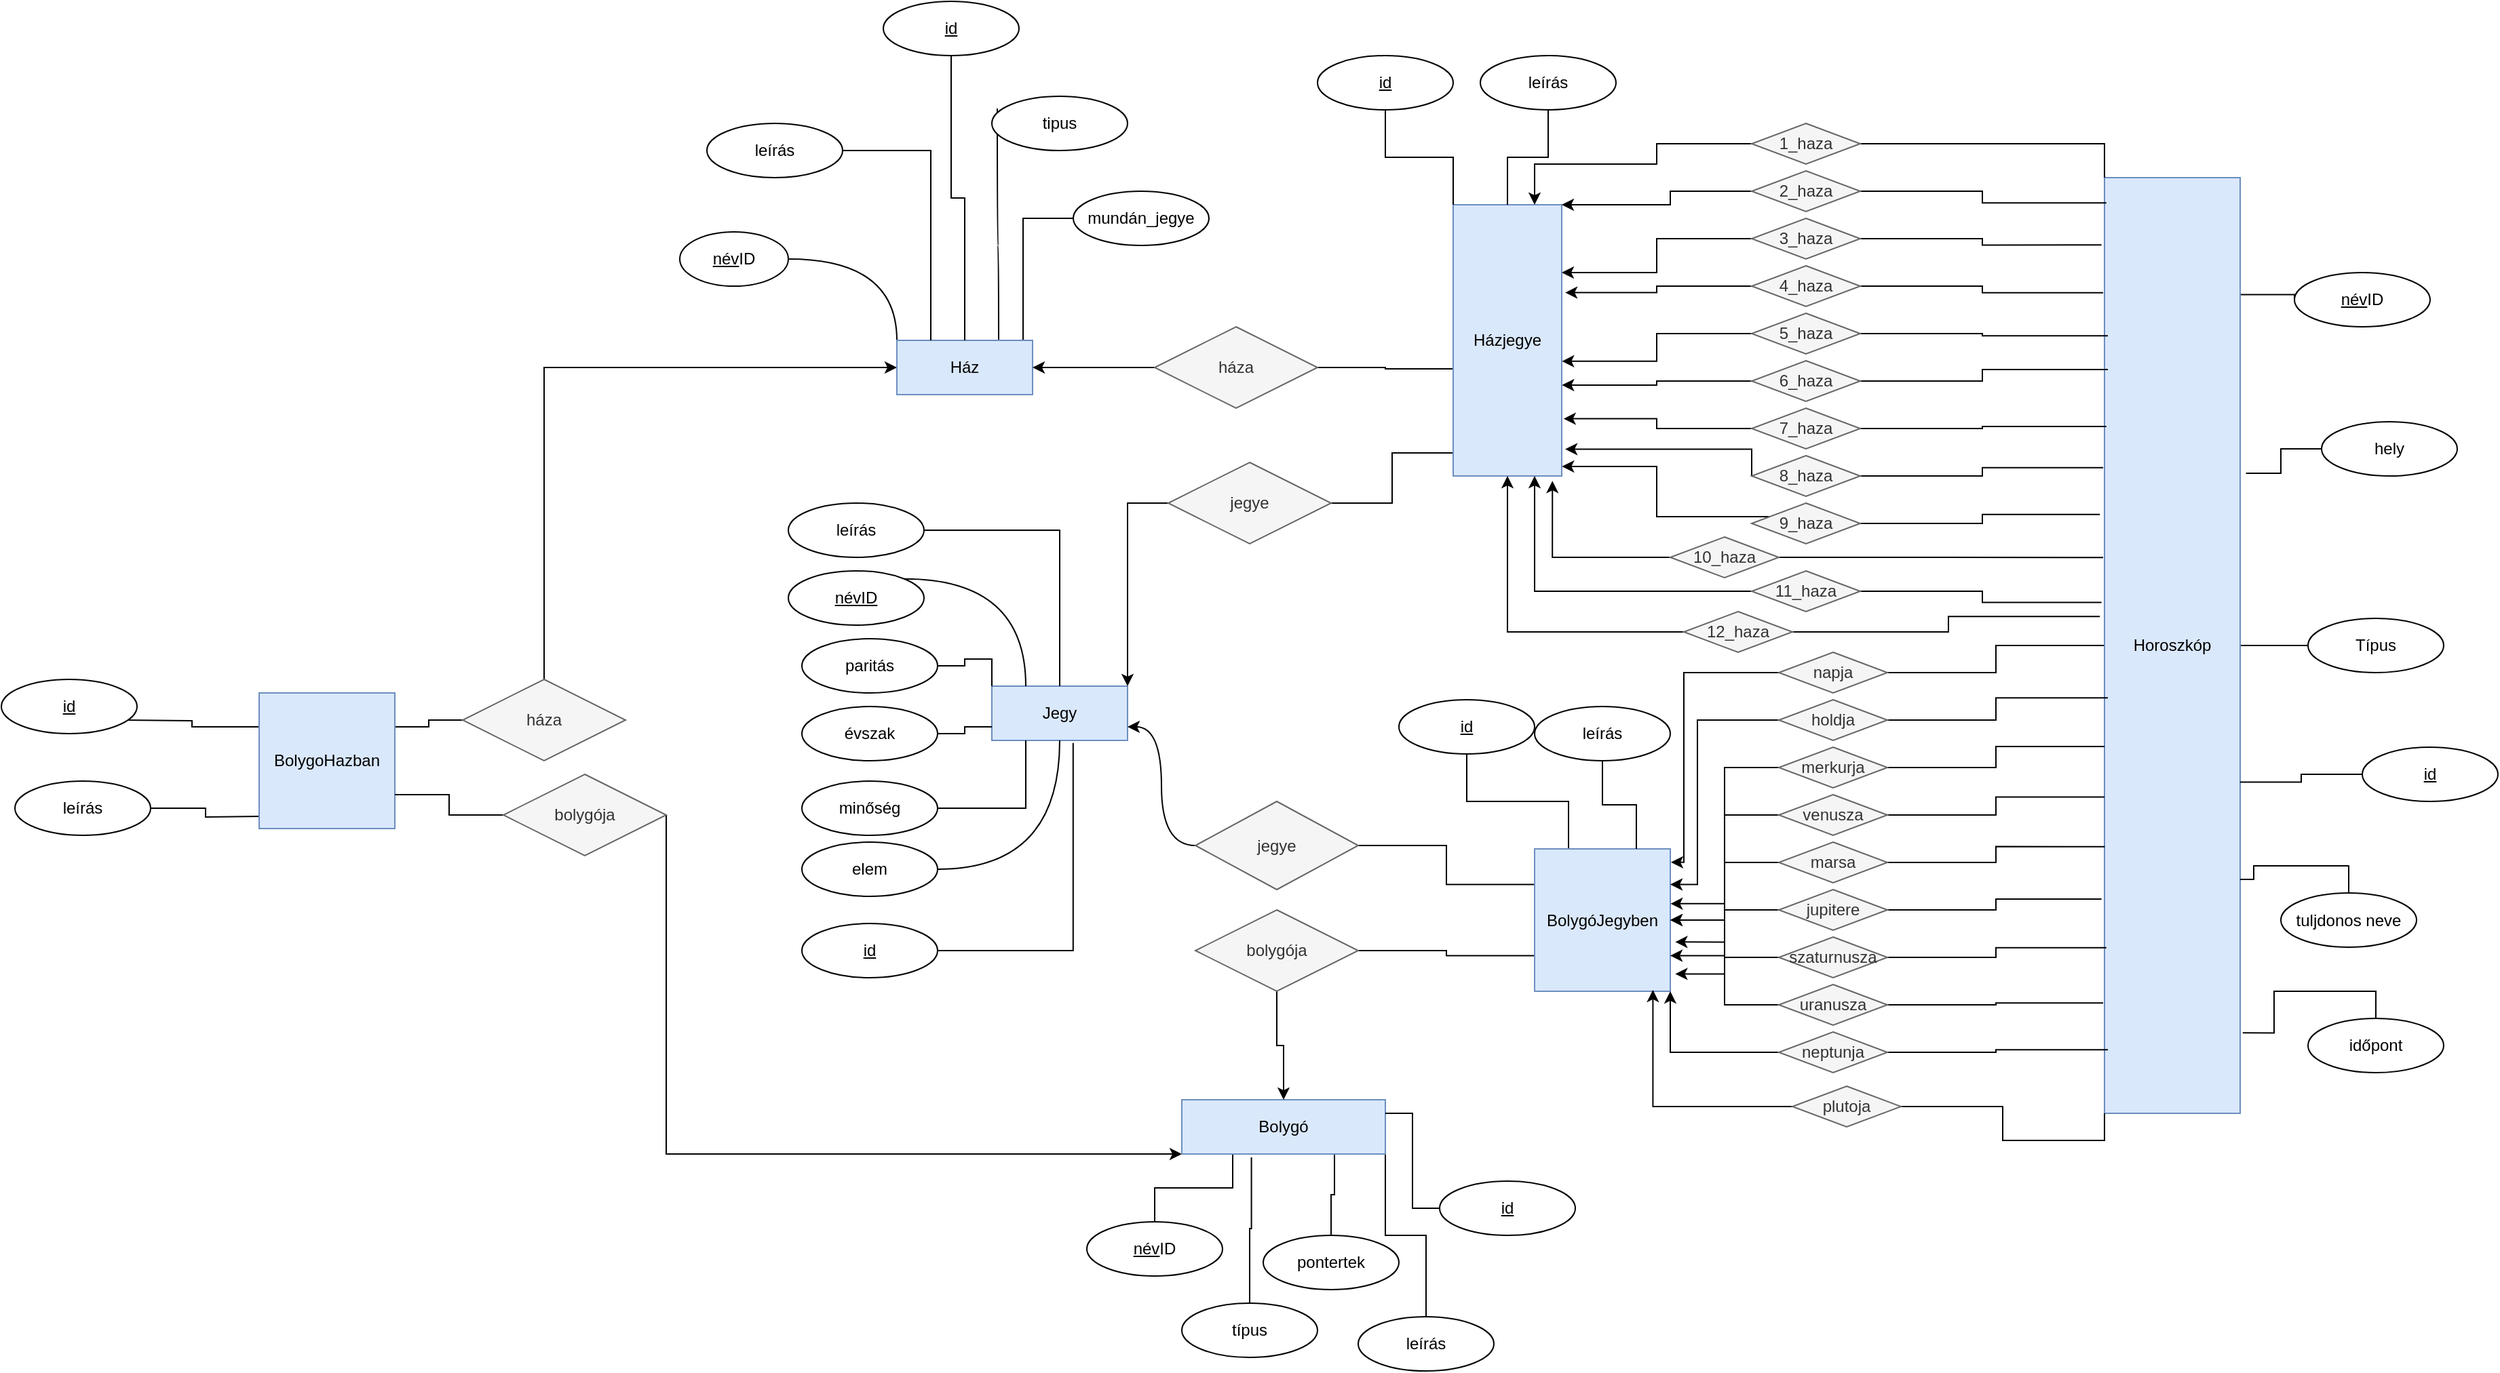 <mxfile version="15.7.2" type="github">
  <diagram id="ofnZez56lbDa34U45kGn" name="Page-1">
    <mxGraphModel dx="3944" dy="2410" grid="1" gridSize="10" guides="1" tooltips="1" connect="1" arrows="1" fold="1" page="1" pageScale="1" pageWidth="1100" pageHeight="850" math="0" shadow="0">
      <root>
        <mxCell id="0" />
        <mxCell id="1" parent="0" />
        <mxCell id="nYawdjKlcWyGIA6XaXQv-3" value="Jegy" style="whiteSpace=wrap;html=1;align=center;fillColor=#dae8fc;strokeColor=#6c8ebf;" parent="1" vertex="1">
          <mxGeometry x="480" y="315" width="100" height="40" as="geometry" />
        </mxCell>
        <mxCell id="nYawdjKlcWyGIA6XaXQv-19" style="edgeStyle=orthogonalEdgeStyle;curved=1;rounded=0;orthogonalLoop=1;jettySize=auto;html=1;exitX=1;exitY=0.5;exitDx=0;exitDy=0;entryX=0.5;entryY=1;entryDx=0;entryDy=0;endArrow=none;endFill=0;" parent="1" source="nYawdjKlcWyGIA6XaXQv-4" target="nYawdjKlcWyGIA6XaXQv-3" edge="1">
          <mxGeometry relative="1" as="geometry" />
        </mxCell>
        <mxCell id="nYawdjKlcWyGIA6XaXQv-4" value="elem" style="ellipse;whiteSpace=wrap;html=1;align=center;" parent="1" vertex="1">
          <mxGeometry x="340" y="430" width="100" height="40" as="geometry" />
        </mxCell>
        <mxCell id="dPoO-626CDK9tn8bXPcm-125" style="edgeStyle=orthogonalEdgeStyle;rounded=0;orthogonalLoop=1;jettySize=auto;html=1;entryX=0.25;entryY=1;entryDx=0;entryDy=0;startArrow=none;startFill=0;endArrow=none;endFill=0;" edge="1" parent="1" source="nYawdjKlcWyGIA6XaXQv-5" target="nYawdjKlcWyGIA6XaXQv-3">
          <mxGeometry relative="1" as="geometry" />
        </mxCell>
        <mxCell id="nYawdjKlcWyGIA6XaXQv-5" value="minőség" style="ellipse;whiteSpace=wrap;html=1;align=center;" parent="1" vertex="1">
          <mxGeometry x="340" y="385" width="100" height="40" as="geometry" />
        </mxCell>
        <mxCell id="nYawdjKlcWyGIA6XaXQv-23" style="edgeStyle=orthogonalEdgeStyle;curved=1;rounded=0;orthogonalLoop=1;jettySize=auto;html=1;exitX=1;exitY=0;exitDx=0;exitDy=0;endArrow=none;endFill=0;entryX=0.25;entryY=0;entryDx=0;entryDy=0;" parent="1" source="nYawdjKlcWyGIA6XaXQv-6" target="nYawdjKlcWyGIA6XaXQv-3" edge="1">
          <mxGeometry relative="1" as="geometry">
            <mxPoint x="215" y="180" as="targetPoint" />
          </mxGeometry>
        </mxCell>
        <mxCell id="nYawdjKlcWyGIA6XaXQv-6" value="&lt;div&gt;&lt;u&gt;névID&lt;/u&gt;&lt;/div&gt;" style="ellipse;whiteSpace=wrap;html=1;align=center;" parent="1" vertex="1">
          <mxGeometry x="330" y="230" width="100" height="40" as="geometry" />
        </mxCell>
        <mxCell id="dPoO-626CDK9tn8bXPcm-127" style="edgeStyle=orthogonalEdgeStyle;rounded=0;orthogonalLoop=1;jettySize=auto;html=1;entryX=0;entryY=0.75;entryDx=0;entryDy=0;startArrow=none;startFill=0;endArrow=none;endFill=0;" edge="1" parent="1" source="nYawdjKlcWyGIA6XaXQv-8" target="nYawdjKlcWyGIA6XaXQv-3">
          <mxGeometry relative="1" as="geometry" />
        </mxCell>
        <mxCell id="nYawdjKlcWyGIA6XaXQv-8" value="évszak" style="ellipse;whiteSpace=wrap;html=1;align=center;" parent="1" vertex="1">
          <mxGeometry x="340" y="330" width="100" height="40" as="geometry" />
        </mxCell>
        <mxCell id="nYawdjKlcWyGIA6XaXQv-27" style="edgeStyle=orthogonalEdgeStyle;curved=1;rounded=0;orthogonalLoop=1;jettySize=auto;html=1;exitX=0;exitY=0;exitDx=0;exitDy=0;entryX=1;entryY=0.5;entryDx=0;entryDy=0;endArrow=none;endFill=0;" parent="1" source="nYawdjKlcWyGIA6XaXQv-13" target="55hH08CnLj9LCGi79SGR-38" edge="1">
          <mxGeometry relative="1" as="geometry" />
        </mxCell>
        <mxCell id="nYawdjKlcWyGIA6XaXQv-29" style="edgeStyle=orthogonalEdgeStyle;curved=1;rounded=0;orthogonalLoop=1;jettySize=auto;html=1;exitX=0.75;exitY=0;exitDx=0;exitDy=0;entryX=0.04;entryY=0.225;entryDx=0;entryDy=0;entryPerimeter=0;endArrow=none;endFill=0;" parent="1" source="nYawdjKlcWyGIA6XaXQv-13" target="nYawdjKlcWyGIA6XaXQv-28" edge="1">
          <mxGeometry relative="1" as="geometry" />
        </mxCell>
        <mxCell id="55hH08CnLj9LCGi79SGR-17" style="edgeStyle=orthogonalEdgeStyle;rounded=0;orthogonalLoop=1;jettySize=auto;html=1;exitX=0.93;exitY=0;exitDx=0;exitDy=0;entryX=0;entryY=0.5;entryDx=0;entryDy=0;endArrow=none;endFill=0;exitPerimeter=0;" parent="1" source="nYawdjKlcWyGIA6XaXQv-13" target="55hH08CnLj9LCGi79SGR-16" edge="1">
          <mxGeometry relative="1" as="geometry" />
        </mxCell>
        <mxCell id="55hH08CnLj9LCGi79SGR-21" style="edgeStyle=orthogonalEdgeStyle;rounded=0;orthogonalLoop=1;jettySize=auto;html=1;exitX=0;exitY=0.5;exitDx=0;exitDy=0;endArrow=none;endFill=0;entryX=0.5;entryY=0;entryDx=0;entryDy=0;startArrow=classic;startFill=1;" parent="1" source="nYawdjKlcWyGIA6XaXQv-13" edge="1" target="55hH08CnLj9LCGi79SGR-23">
          <mxGeometry relative="1" as="geometry">
            <mxPoint x="270" y="740" as="targetPoint" />
          </mxGeometry>
        </mxCell>
        <mxCell id="nYawdjKlcWyGIA6XaXQv-13" value="Ház" style="whiteSpace=wrap;html=1;align=center;fillColor=#dae8fc;strokeColor=#6c8ebf;" parent="1" vertex="1">
          <mxGeometry x="410" y="60" width="100" height="40" as="geometry" />
        </mxCell>
        <mxCell id="nYawdjKlcWyGIA6XaXQv-28" value="tipus" style="ellipse;whiteSpace=wrap;html=1;align=center;" parent="1" vertex="1">
          <mxGeometry x="480" y="-120" width="100" height="40" as="geometry" />
        </mxCell>
        <mxCell id="MYHSeyaezN2UzqwJTT1M-47" style="edgeStyle=orthogonalEdgeStyle;rounded=0;orthogonalLoop=1;jettySize=auto;html=1;exitX=0.25;exitY=1;exitDx=0;exitDy=0;endArrow=none;endFill=0;entryX=0.5;entryY=0;entryDx=0;entryDy=0;" parent="1" source="nYawdjKlcWyGIA6XaXQv-46" target="55hH08CnLj9LCGi79SGR-39" edge="1">
          <mxGeometry relative="1" as="geometry">
            <mxPoint x="520" y="580" as="targetPoint" />
          </mxGeometry>
        </mxCell>
        <mxCell id="MYHSeyaezN2UzqwJTT1M-50" style="edgeStyle=orthogonalEdgeStyle;rounded=0;orthogonalLoop=1;jettySize=auto;html=1;exitX=0.342;exitY=1.064;exitDx=0;exitDy=0;endArrow=none;endFill=0;exitPerimeter=0;" parent="1" source="nYawdjKlcWyGIA6XaXQv-46" target="MYHSeyaezN2UzqwJTT1M-49" edge="1">
          <mxGeometry relative="1" as="geometry" />
        </mxCell>
        <mxCell id="55hH08CnLj9LCGi79SGR-18" style="edgeStyle=orthogonalEdgeStyle;rounded=0;orthogonalLoop=1;jettySize=auto;html=1;exitX=0.75;exitY=1;exitDx=0;exitDy=0;endArrow=none;endFill=0;entryX=0.5;entryY=0;entryDx=0;entryDy=0;" parent="1" source="nYawdjKlcWyGIA6XaXQv-46" target="55hH08CnLj9LCGi79SGR-19" edge="1">
          <mxGeometry relative="1" as="geometry">
            <mxPoint x="720" y="560" as="targetPoint" />
          </mxGeometry>
        </mxCell>
        <mxCell id="55hH08CnLj9LCGi79SGR-42" style="edgeStyle=orthogonalEdgeStyle;rounded=0;orthogonalLoop=1;jettySize=auto;html=1;exitX=1;exitY=1;exitDx=0;exitDy=0;startArrow=none;startFill=0;endArrow=none;endFill=0;entryX=0.5;entryY=0;entryDx=0;entryDy=0;" parent="1" source="nYawdjKlcWyGIA6XaXQv-46" edge="1" target="55hH08CnLj9LCGi79SGR-43">
          <mxGeometry relative="1" as="geometry">
            <mxPoint x="840" y="570" as="targetPoint" />
          </mxGeometry>
        </mxCell>
        <mxCell id="dPoO-626CDK9tn8bXPcm-13" style="edgeStyle=orthogonalEdgeStyle;rounded=0;orthogonalLoop=1;jettySize=auto;html=1;exitX=0;exitY=1;exitDx=0;exitDy=0;entryX=1;entryY=0.5;entryDx=0;entryDy=0;startArrow=classic;startFill=1;endArrow=none;endFill=0;" edge="1" parent="1" source="nYawdjKlcWyGIA6XaXQv-46" target="dPoO-626CDK9tn8bXPcm-12">
          <mxGeometry relative="1" as="geometry">
            <Array as="points">
              <mxPoint x="590" y="660" />
              <mxPoint x="590" y="660" />
            </Array>
          </mxGeometry>
        </mxCell>
        <mxCell id="nYawdjKlcWyGIA6XaXQv-46" value="Bolygó" style="whiteSpace=wrap;html=1;align=center;fillColor=#dae8fc;strokeColor=#6c8ebf;" parent="1" vertex="1">
          <mxGeometry x="620" y="620" width="150" height="40" as="geometry" />
        </mxCell>
        <mxCell id="nYawdjKlcWyGIA6XaXQv-53" style="edgeStyle=orthogonalEdgeStyle;curved=1;rounded=0;orthogonalLoop=1;jettySize=auto;html=1;exitX=0;exitY=0.5;exitDx=0;exitDy=0;entryX=1;entryY=0.75;entryDx=0;entryDy=0;startArrow=none;startFill=0;endArrow=classic;endFill=1;" parent="1" source="nYawdjKlcWyGIA6XaXQv-52" target="nYawdjKlcWyGIA6XaXQv-3" edge="1">
          <mxGeometry relative="1" as="geometry" />
        </mxCell>
        <mxCell id="dPoO-626CDK9tn8bXPcm-120" style="edgeStyle=orthogonalEdgeStyle;rounded=0;orthogonalLoop=1;jettySize=auto;html=1;entryX=0;entryY=0.25;entryDx=0;entryDy=0;startArrow=none;startFill=0;endArrow=none;endFill=0;" edge="1" parent="1" source="nYawdjKlcWyGIA6XaXQv-52" target="o1jBdPWsk8PGLcqqdnNQ-7">
          <mxGeometry relative="1" as="geometry" />
        </mxCell>
        <mxCell id="nYawdjKlcWyGIA6XaXQv-52" value="jegye" style="shape=rhombus;perimeter=rhombusPerimeter;whiteSpace=wrap;html=1;align=center;fillColor=#f5f5f5;fontColor=#333333;strokeColor=#666666;" parent="1" vertex="1">
          <mxGeometry x="630" y="400" width="120" height="65" as="geometry" />
        </mxCell>
        <mxCell id="MYHSeyaezN2UzqwJTT1M-54" style="edgeStyle=orthogonalEdgeStyle;rounded=0;orthogonalLoop=1;jettySize=auto;html=1;exitX=1;exitY=0.5;exitDx=0;exitDy=0;endArrow=none;endFill=0;" parent="1" source="nYawdjKlcWyGIA6XaXQv-54" target="MYHSeyaezN2UzqwJTT1M-33" edge="1">
          <mxGeometry relative="1" as="geometry" />
        </mxCell>
        <mxCell id="o1jBdPWsk8PGLcqqdnNQ-20" value="" style="edgeStyle=orthogonalEdgeStyle;rounded=0;orthogonalLoop=1;jettySize=auto;html=1;fontSize=12;startArrow=none;startFill=0;endArrow=none;endFill=0;" parent="1" source="nYawdjKlcWyGIA6XaXQv-54" target="MYHSeyaezN2UzqwJTT1M-33" edge="1">
          <mxGeometry relative="1" as="geometry" />
        </mxCell>
        <mxCell id="55hH08CnLj9LCGi79SGR-41" style="edgeStyle=orthogonalEdgeStyle;rounded=0;orthogonalLoop=1;jettySize=auto;html=1;exitX=1.002;exitY=0.125;exitDx=0;exitDy=0;entryX=0;entryY=0.5;entryDx=0;entryDy=0;endArrow=none;endFill=0;exitPerimeter=0;" parent="1" source="nYawdjKlcWyGIA6XaXQv-54" target="55hH08CnLj9LCGi79SGR-40" edge="1">
          <mxGeometry relative="1" as="geometry" />
        </mxCell>
        <mxCell id="dPoO-626CDK9tn8bXPcm-18" style="edgeStyle=orthogonalEdgeStyle;rounded=0;orthogonalLoop=1;jettySize=auto;html=1;entryX=1;entryY=0.5;entryDx=0;entryDy=0;startArrow=none;startFill=0;endArrow=none;endFill=0;exitX=0;exitY=0.5;exitDx=0;exitDy=0;" edge="1" parent="1" source="nYawdjKlcWyGIA6XaXQv-54" target="dPoO-626CDK9tn8bXPcm-17">
          <mxGeometry relative="1" as="geometry">
            <mxPoint x="1290" y="380" as="sourcePoint" />
          </mxGeometry>
        </mxCell>
        <mxCell id="dPoO-626CDK9tn8bXPcm-106" style="edgeStyle=orthogonalEdgeStyle;rounded=0;orthogonalLoop=1;jettySize=auto;html=1;exitX=0.5;exitY=1;exitDx=0;exitDy=0;startArrow=none;startFill=0;endArrow=none;endFill=0;" edge="1" parent="1" source="nYawdjKlcWyGIA6XaXQv-54">
          <mxGeometry relative="1" as="geometry">
            <mxPoint x="1349.588" y="620" as="targetPoint" />
          </mxGeometry>
        </mxCell>
        <mxCell id="nYawdjKlcWyGIA6XaXQv-54" value="Horoszkóp" style="whiteSpace=wrap;html=1;align=center;fillColor=#dae8fc;strokeColor=#6c8ebf;" parent="1" vertex="1">
          <mxGeometry x="1300" y="-60" width="100" height="690" as="geometry" />
        </mxCell>
        <mxCell id="55hH08CnLj9LCGi79SGR-10" style="edgeStyle=orthogonalEdgeStyle;rounded=0;orthogonalLoop=1;jettySize=auto;html=1;exitX=0.605;exitY=1;exitDx=0;exitDy=0;entryX=1;entryY=0.5;entryDx=0;entryDy=0;endArrow=none;endFill=0;startArrow=none;startFill=0;exitPerimeter=0;" parent="1" source="MYHSeyaezN2UzqwJTT1M-20" target="MYHSeyaezN2UzqwJTT1M-34" edge="1">
          <mxGeometry relative="1" as="geometry" />
        </mxCell>
        <mxCell id="dPoO-626CDK9tn8bXPcm-10" style="edgeStyle=orthogonalEdgeStyle;rounded=0;orthogonalLoop=1;jettySize=auto;html=1;exitX=0.915;exitY=1;exitDx=0;exitDy=0;startArrow=none;startFill=0;endArrow=none;endFill=0;entryX=1;entryY=0.5;entryDx=0;entryDy=0;exitPerimeter=0;" edge="1" parent="1" source="MYHSeyaezN2UzqwJTT1M-20" target="dPoO-626CDK9tn8bXPcm-9">
          <mxGeometry relative="1" as="geometry">
            <mxPoint x="500" y="230.0" as="targetPoint" />
          </mxGeometry>
        </mxCell>
        <mxCell id="MYHSeyaezN2UzqwJTT1M-20" value="Házjegye" style="whiteSpace=wrap;html=1;align=center;strokeWidth=1;direction=south;fillColor=#dae8fc;strokeColor=#6c8ebf;" parent="1" vertex="1">
          <mxGeometry x="820" y="-40" width="80" height="200" as="geometry" />
        </mxCell>
        <mxCell id="MYHSeyaezN2UzqwJTT1M-28" style="edgeStyle=orthogonalEdgeStyle;rounded=0;orthogonalLoop=1;jettySize=auto;html=1;exitX=0.5;exitY=0;exitDx=0;exitDy=0;entryX=1;entryY=0.75;entryDx=0;entryDy=0;endArrow=none;endFill=0;" parent="1" source="MYHSeyaezN2UzqwJTT1M-27" target="nYawdjKlcWyGIA6XaXQv-54" edge="1">
          <mxGeometry relative="1" as="geometry" />
        </mxCell>
        <mxCell id="MYHSeyaezN2UzqwJTT1M-27" value="tuljdonos neve" style="ellipse;whiteSpace=wrap;html=1;align=center;strokeWidth=1;" parent="1" vertex="1">
          <mxGeometry x="1430" y="467.5" width="100" height="40" as="geometry" />
        </mxCell>
        <mxCell id="MYHSeyaezN2UzqwJTT1M-30" style="edgeStyle=orthogonalEdgeStyle;rounded=0;orthogonalLoop=1;jettySize=auto;html=1;endArrow=none;endFill=0;exitX=0.5;exitY=0;exitDx=0;exitDy=0;entryX=1.019;entryY=0.914;entryDx=0;entryDy=0;entryPerimeter=0;" parent="1" source="MYHSeyaezN2UzqwJTT1M-29" target="nYawdjKlcWyGIA6XaXQv-54" edge="1">
          <mxGeometry relative="1" as="geometry">
            <mxPoint x="848" y="210" as="targetPoint" />
          </mxGeometry>
        </mxCell>
        <mxCell id="MYHSeyaezN2UzqwJTT1M-29" value="időpont" style="ellipse;whiteSpace=wrap;html=1;align=center;strokeWidth=1;" parent="1" vertex="1">
          <mxGeometry x="1450" y="560" width="100" height="40" as="geometry" />
        </mxCell>
        <mxCell id="MYHSeyaezN2UzqwJTT1M-32" style="edgeStyle=orthogonalEdgeStyle;rounded=0;orthogonalLoop=1;jettySize=auto;html=1;exitX=0;exitY=0.5;exitDx=0;exitDy=0;endArrow=none;endFill=0;entryX=1.043;entryY=0.316;entryDx=0;entryDy=0;entryPerimeter=0;" parent="1" source="MYHSeyaezN2UzqwJTT1M-31" target="nYawdjKlcWyGIA6XaXQv-54" edge="1">
          <mxGeometry relative="1" as="geometry" />
        </mxCell>
        <mxCell id="MYHSeyaezN2UzqwJTT1M-31" value="hely" style="ellipse;whiteSpace=wrap;html=1;align=center;strokeWidth=1;" parent="1" vertex="1">
          <mxGeometry x="1460" y="120" width="100" height="40" as="geometry" />
        </mxCell>
        <mxCell id="MYHSeyaezN2UzqwJTT1M-33" value="Típus" style="ellipse;whiteSpace=wrap;html=1;align=center;strokeWidth=1;" parent="1" vertex="1">
          <mxGeometry x="1450" y="265" width="100" height="40" as="geometry" />
        </mxCell>
        <mxCell id="55hH08CnLj9LCGi79SGR-3" style="edgeStyle=orthogonalEdgeStyle;rounded=0;orthogonalLoop=1;jettySize=auto;html=1;exitX=0;exitY=0.5;exitDx=0;exitDy=0;endArrow=classic;endFill=1;startArrow=none;startFill=0;" parent="1" source="MYHSeyaezN2UzqwJTT1M-34" target="nYawdjKlcWyGIA6XaXQv-13" edge="1">
          <mxGeometry relative="1" as="geometry" />
        </mxCell>
        <mxCell id="MYHSeyaezN2UzqwJTT1M-34" value="háza" style="shape=rhombus;perimeter=rhombusPerimeter;whiteSpace=wrap;html=1;align=center;strokeWidth=1;fillColor=#f5f5f5;fontColor=#333333;strokeColor=#666666;" parent="1" vertex="1">
          <mxGeometry x="600" y="50" width="120" height="60" as="geometry" />
        </mxCell>
        <mxCell id="MYHSeyaezN2UzqwJTT1M-49" value="&lt;div&gt;típus&lt;/div&gt;" style="ellipse;whiteSpace=wrap;html=1;align=center;strokeWidth=1;" parent="1" vertex="1">
          <mxGeometry x="620" y="770" width="100" height="40" as="geometry" />
        </mxCell>
        <mxCell id="55hH08CnLj9LCGi79SGR-34" style="edgeStyle=orthogonalEdgeStyle;rounded=0;orthogonalLoop=1;jettySize=auto;html=1;exitX=0.25;exitY=0;exitDx=0;exitDy=0;endArrow=none;endFill=0;" parent="1" source="o1jBdPWsk8PGLcqqdnNQ-7" target="55hH08CnLj9LCGi79SGR-33" edge="1">
          <mxGeometry relative="1" as="geometry" />
        </mxCell>
        <mxCell id="dPoO-626CDK9tn8bXPcm-5" style="edgeStyle=orthogonalEdgeStyle;rounded=0;orthogonalLoop=1;jettySize=auto;html=1;exitX=0;exitY=0.75;exitDx=0;exitDy=0;entryX=1;entryY=0.5;entryDx=0;entryDy=0;startArrow=none;startFill=0;endArrow=none;endFill=0;" edge="1" parent="1" source="o1jBdPWsk8PGLcqqdnNQ-7" target="dPoO-626CDK9tn8bXPcm-4">
          <mxGeometry relative="1" as="geometry" />
        </mxCell>
        <mxCell id="o1jBdPWsk8PGLcqqdnNQ-7" value="BolygóJegyben" style="whiteSpace=wrap;html=1;align=center;fontSize=12;fillColor=#dae8fc;strokeColor=#6c8ebf;" parent="1" vertex="1">
          <mxGeometry x="880" y="435" width="100" height="105" as="geometry" />
        </mxCell>
        <mxCell id="55hH08CnLj9LCGi79SGR-16" value="mundán_jegye" style="ellipse;whiteSpace=wrap;html=1;align=center;" parent="1" vertex="1">
          <mxGeometry x="540" y="-50" width="100" height="40" as="geometry" />
        </mxCell>
        <mxCell id="55hH08CnLj9LCGi79SGR-19" value="&lt;div&gt;pontertek&lt;/div&gt;" style="ellipse;whiteSpace=wrap;html=1;align=center;" parent="1" vertex="1">
          <mxGeometry x="680" y="720" width="100" height="40" as="geometry" />
        </mxCell>
        <mxCell id="55hH08CnLj9LCGi79SGR-24" style="edgeStyle=orthogonalEdgeStyle;rounded=0;orthogonalLoop=1;jettySize=auto;html=1;exitX=0;exitY=0.5;exitDx=0;exitDy=0;endArrow=none;endFill=0;entryX=1;entryY=0.25;entryDx=0;entryDy=0;" parent="1" source="55hH08CnLj9LCGi79SGR-23" edge="1" target="55hH08CnLj9LCGi79SGR-26">
          <mxGeometry relative="1" as="geometry">
            <mxPoint x="340" y="770" as="targetPoint" />
          </mxGeometry>
        </mxCell>
        <mxCell id="55hH08CnLj9LCGi79SGR-23" value="háza" style="shape=rhombus;perimeter=rhombusPerimeter;whiteSpace=wrap;html=1;align=center;fillColor=#f5f5f5;fontColor=#333333;strokeColor=#666666;" parent="1" vertex="1">
          <mxGeometry x="90" y="310" width="120" height="60" as="geometry" />
        </mxCell>
        <mxCell id="55hH08CnLj9LCGi79SGR-29" style="edgeStyle=orthogonalEdgeStyle;rounded=0;orthogonalLoop=1;jettySize=auto;html=1;endArrow=none;endFill=0;exitX=0;exitY=0.25;exitDx=0;exitDy=0;" parent="1" source="55hH08CnLj9LCGi79SGR-26" edge="1">
          <mxGeometry relative="1" as="geometry">
            <mxPoint x="-160" y="340" as="targetPoint" />
            <mxPoint x="-60" y="420" as="sourcePoint" />
          </mxGeometry>
        </mxCell>
        <mxCell id="55hH08CnLj9LCGi79SGR-53" style="edgeStyle=orthogonalEdgeStyle;rounded=0;orthogonalLoop=1;jettySize=auto;html=1;startArrow=none;startFill=0;endArrow=none;endFill=0;entryX=1;entryY=0.5;entryDx=0;entryDy=0;" parent="1" target="55hH08CnLj9LCGi79SGR-52" edge="1">
          <mxGeometry relative="1" as="geometry">
            <mxPoint x="-59" y="411" as="sourcePoint" />
            <mxPoint x="-170" y="411" as="targetPoint" />
          </mxGeometry>
        </mxCell>
        <mxCell id="55hH08CnLj9LCGi79SGR-26" value="BolygoHazban" style="whiteSpace=wrap;html=1;align=center;fillColor=#dae8fc;strokeColor=#6c8ebf;" parent="1" vertex="1">
          <mxGeometry x="-60" y="320" width="100" height="100" as="geometry" />
        </mxCell>
        <mxCell id="55hH08CnLj9LCGi79SGR-32" value="&lt;div&gt;id&lt;/div&gt;" style="ellipse;whiteSpace=wrap;html=1;align=center;fontStyle=4;" parent="1" vertex="1">
          <mxGeometry x="-250" y="310" width="100" height="40" as="geometry" />
        </mxCell>
        <mxCell id="55hH08CnLj9LCGi79SGR-33" value="id" style="ellipse;whiteSpace=wrap;html=1;align=center;fontStyle=4;" parent="1" vertex="1">
          <mxGeometry x="780" y="325" width="100" height="40" as="geometry" />
        </mxCell>
        <mxCell id="55hH08CnLj9LCGi79SGR-38" value="&lt;div&gt;&lt;u&gt;név&lt;/u&gt;ID&lt;/div&gt;" style="ellipse;whiteSpace=wrap;html=1;align=center;" parent="1" vertex="1">
          <mxGeometry x="250" y="-20" width="80" height="40" as="geometry" />
        </mxCell>
        <mxCell id="55hH08CnLj9LCGi79SGR-39" value="&lt;div&gt;&lt;u&gt;név&lt;/u&gt;ID&lt;/div&gt;" style="ellipse;whiteSpace=wrap;html=1;align=center;" parent="1" vertex="1">
          <mxGeometry x="550" y="710" width="100" height="40" as="geometry" />
        </mxCell>
        <mxCell id="55hH08CnLj9LCGi79SGR-40" value="&lt;div&gt;&lt;u&gt;név&lt;/u&gt;ID&lt;/div&gt;" style="ellipse;whiteSpace=wrap;html=1;align=center;" parent="1" vertex="1">
          <mxGeometry x="1440" y="10" width="100" height="40" as="geometry" />
        </mxCell>
        <mxCell id="55hH08CnLj9LCGi79SGR-43" value="leírás" style="ellipse;whiteSpace=wrap;html=1;align=center;" parent="1" vertex="1">
          <mxGeometry x="750" y="780" width="100" height="40" as="geometry" />
        </mxCell>
        <mxCell id="55hH08CnLj9LCGi79SGR-45" style="edgeStyle=orthogonalEdgeStyle;rounded=0;orthogonalLoop=1;jettySize=auto;html=1;entryX=0.25;entryY=0;entryDx=0;entryDy=0;startArrow=none;startFill=0;endArrow=none;endFill=0;" parent="1" source="55hH08CnLj9LCGi79SGR-44" target="nYawdjKlcWyGIA6XaXQv-13" edge="1">
          <mxGeometry relative="1" as="geometry" />
        </mxCell>
        <mxCell id="55hH08CnLj9LCGi79SGR-44" value="leírás" style="ellipse;whiteSpace=wrap;html=1;align=center;" parent="1" vertex="1">
          <mxGeometry x="270" y="-100" width="100" height="40" as="geometry" />
        </mxCell>
        <mxCell id="55hH08CnLj9LCGi79SGR-47" style="edgeStyle=orthogonalEdgeStyle;rounded=0;orthogonalLoop=1;jettySize=auto;html=1;entryX=0.75;entryY=0;entryDx=0;entryDy=0;startArrow=none;startFill=0;endArrow=none;endFill=0;exitX=0.5;exitY=1;exitDx=0;exitDy=0;" parent="1" source="55hH08CnLj9LCGi79SGR-46" target="o1jBdPWsk8PGLcqqdnNQ-7" edge="1">
          <mxGeometry relative="1" as="geometry" />
        </mxCell>
        <mxCell id="55hH08CnLj9LCGi79SGR-46" value="leírás" style="ellipse;whiteSpace=wrap;html=1;align=center;" parent="1" vertex="1">
          <mxGeometry x="880" y="330" width="100" height="40" as="geometry" />
        </mxCell>
        <mxCell id="dPoO-626CDK9tn8bXPcm-119" style="edgeStyle=orthogonalEdgeStyle;rounded=0;orthogonalLoop=1;jettySize=auto;html=1;startArrow=none;startFill=0;endArrow=none;endFill=0;" edge="1" parent="1" source="55hH08CnLj9LCGi79SGR-48" target="MYHSeyaezN2UzqwJTT1M-20">
          <mxGeometry relative="1" as="geometry" />
        </mxCell>
        <mxCell id="55hH08CnLj9LCGi79SGR-48" value="leírás" style="ellipse;whiteSpace=wrap;html=1;align=center;" parent="1" vertex="1">
          <mxGeometry x="840" y="-150" width="100" height="40" as="geometry" />
        </mxCell>
        <mxCell id="dPoO-626CDK9tn8bXPcm-128" style="edgeStyle=orthogonalEdgeStyle;rounded=0;orthogonalLoop=1;jettySize=auto;html=1;entryX=0.5;entryY=0;entryDx=0;entryDy=0;startArrow=none;startFill=0;endArrow=none;endFill=0;" edge="1" parent="1" source="55hH08CnLj9LCGi79SGR-51" target="nYawdjKlcWyGIA6XaXQv-3">
          <mxGeometry relative="1" as="geometry" />
        </mxCell>
        <mxCell id="55hH08CnLj9LCGi79SGR-51" value="leírás" style="ellipse;whiteSpace=wrap;html=1;align=center;" parent="1" vertex="1">
          <mxGeometry x="330" y="180" width="100" height="40" as="geometry" />
        </mxCell>
        <mxCell id="55hH08CnLj9LCGi79SGR-52" value="leírás" style="ellipse;whiteSpace=wrap;html=1;align=center;" parent="1" vertex="1">
          <mxGeometry x="-240" y="385" width="100" height="40" as="geometry" />
        </mxCell>
        <mxCell id="dPoO-626CDK9tn8bXPcm-118" style="edgeStyle=orthogonalEdgeStyle;rounded=0;orthogonalLoop=1;jettySize=auto;html=1;entryX=0;entryY=1;entryDx=0;entryDy=0;startArrow=none;startFill=0;endArrow=none;endFill=0;" edge="1" parent="1" source="dPoO-626CDK9tn8bXPcm-1" target="MYHSeyaezN2UzqwJTT1M-20">
          <mxGeometry relative="1" as="geometry" />
        </mxCell>
        <mxCell id="dPoO-626CDK9tn8bXPcm-1" value="id" style="ellipse;whiteSpace=wrap;html=1;align=center;fontStyle=4;" vertex="1" parent="1">
          <mxGeometry x="720" y="-150" width="100" height="40" as="geometry" />
        </mxCell>
        <mxCell id="dPoO-626CDK9tn8bXPcm-6" style="edgeStyle=orthogonalEdgeStyle;rounded=0;orthogonalLoop=1;jettySize=auto;html=1;exitX=0.5;exitY=1;exitDx=0;exitDy=0;entryX=0.5;entryY=0;entryDx=0;entryDy=0;startArrow=none;startFill=0;endArrow=classic;endFill=1;" edge="1" parent="1" source="dPoO-626CDK9tn8bXPcm-4" target="nYawdjKlcWyGIA6XaXQv-46">
          <mxGeometry relative="1" as="geometry" />
        </mxCell>
        <mxCell id="dPoO-626CDK9tn8bXPcm-4" value="bolygója" style="shape=rhombus;perimeter=rhombusPerimeter;whiteSpace=wrap;html=1;align=center;fillColor=#f5f5f5;fontColor=#333333;strokeColor=#666666;" vertex="1" parent="1">
          <mxGeometry x="630" y="480" width="120" height="60" as="geometry" />
        </mxCell>
        <mxCell id="dPoO-626CDK9tn8bXPcm-11" style="edgeStyle=orthogonalEdgeStyle;rounded=0;orthogonalLoop=1;jettySize=auto;html=1;exitX=0;exitY=0.5;exitDx=0;exitDy=0;entryX=1;entryY=0;entryDx=0;entryDy=0;startArrow=none;startFill=0;endArrow=classic;endFill=1;" edge="1" parent="1" source="dPoO-626CDK9tn8bXPcm-9" target="nYawdjKlcWyGIA6XaXQv-3">
          <mxGeometry relative="1" as="geometry" />
        </mxCell>
        <mxCell id="dPoO-626CDK9tn8bXPcm-9" value="jegye" style="shape=rhombus;perimeter=rhombusPerimeter;whiteSpace=wrap;html=1;align=center;fillColor=#f5f5f5;fontColor=#333333;strokeColor=#666666;" vertex="1" parent="1">
          <mxGeometry x="610" y="150" width="120" height="60" as="geometry" />
        </mxCell>
        <mxCell id="dPoO-626CDK9tn8bXPcm-14" style="edgeStyle=orthogonalEdgeStyle;rounded=0;orthogonalLoop=1;jettySize=auto;html=1;exitX=0;exitY=0.5;exitDx=0;exitDy=0;entryX=1;entryY=0.75;entryDx=0;entryDy=0;startArrow=none;startFill=0;endArrow=none;endFill=0;" edge="1" parent="1" source="dPoO-626CDK9tn8bXPcm-12" target="55hH08CnLj9LCGi79SGR-26">
          <mxGeometry relative="1" as="geometry" />
        </mxCell>
        <mxCell id="dPoO-626CDK9tn8bXPcm-12" value="bolygója" style="shape=rhombus;perimeter=rhombusPerimeter;whiteSpace=wrap;html=1;align=center;fillColor=#f5f5f5;fontColor=#333333;strokeColor=#666666;" vertex="1" parent="1">
          <mxGeometry x="120" y="380" width="120" height="60" as="geometry" />
        </mxCell>
        <mxCell id="dPoO-626CDK9tn8bXPcm-19" style="edgeStyle=orthogonalEdgeStyle;rounded=0;orthogonalLoop=1;jettySize=auto;html=1;exitX=0;exitY=0.5;exitDx=0;exitDy=0;entryX=1.005;entryY=0.094;entryDx=0;entryDy=0;entryPerimeter=0;startArrow=none;startFill=0;endArrow=classic;endFill=1;" edge="1" parent="1" source="dPoO-626CDK9tn8bXPcm-17" target="o1jBdPWsk8PGLcqqdnNQ-7">
          <mxGeometry relative="1" as="geometry">
            <Array as="points">
              <mxPoint x="990" y="305" />
              <mxPoint x="990" y="445" />
            </Array>
          </mxGeometry>
        </mxCell>
        <mxCell id="dPoO-626CDK9tn8bXPcm-17" value="napja" style="shape=rhombus;perimeter=rhombusPerimeter;whiteSpace=wrap;html=1;align=center;fillColor=#f5f5f5;fontColor=#333333;strokeColor=#666666;" vertex="1" parent="1">
          <mxGeometry x="1060" y="290" width="80" height="30" as="geometry" />
        </mxCell>
        <mxCell id="dPoO-626CDK9tn8bXPcm-41" style="edgeStyle=orthogonalEdgeStyle;rounded=0;orthogonalLoop=1;jettySize=auto;html=1;entryX=0.872;entryY=0.99;entryDx=0;entryDy=0;entryPerimeter=0;startArrow=none;startFill=0;endArrow=classic;endFill=1;" edge="1" parent="1" source="dPoO-626CDK9tn8bXPcm-21" target="o1jBdPWsk8PGLcqqdnNQ-7">
          <mxGeometry relative="1" as="geometry" />
        </mxCell>
        <mxCell id="dPoO-626CDK9tn8bXPcm-42" style="edgeStyle=orthogonalEdgeStyle;rounded=0;orthogonalLoop=1;jettySize=auto;html=1;startArrow=none;startFill=0;endArrow=none;endFill=0;entryX=0;entryY=1;entryDx=0;entryDy=0;" edge="1" parent="1" source="dPoO-626CDK9tn8bXPcm-21" target="nYawdjKlcWyGIA6XaXQv-54">
          <mxGeometry relative="1" as="geometry">
            <mxPoint x="1270" y="560" as="targetPoint" />
          </mxGeometry>
        </mxCell>
        <mxCell id="dPoO-626CDK9tn8bXPcm-21" value="plutoja" style="shape=rhombus;perimeter=rhombusPerimeter;whiteSpace=wrap;html=1;align=center;fillColor=#f5f5f5;fontColor=#333333;strokeColor=#666666;" vertex="1" parent="1">
          <mxGeometry x="1070" y="610" width="80" height="30" as="geometry" />
        </mxCell>
        <mxCell id="dPoO-626CDK9tn8bXPcm-39" style="edgeStyle=orthogonalEdgeStyle;rounded=0;orthogonalLoop=1;jettySize=auto;html=1;exitX=0;exitY=0.5;exitDx=0;exitDy=0;startArrow=none;startFill=0;endArrow=classic;endFill=1;" edge="1" parent="1" source="dPoO-626CDK9tn8bXPcm-22" target="o1jBdPWsk8PGLcqqdnNQ-7">
          <mxGeometry relative="1" as="geometry" />
        </mxCell>
        <mxCell id="dPoO-626CDK9tn8bXPcm-44" style="edgeStyle=orthogonalEdgeStyle;rounded=0;orthogonalLoop=1;jettySize=auto;html=1;exitX=1;exitY=0.5;exitDx=0;exitDy=0;entryX=-0.01;entryY=0.882;entryDx=0;entryDy=0;entryPerimeter=0;startArrow=none;startFill=0;endArrow=none;endFill=0;" edge="1" parent="1" source="dPoO-626CDK9tn8bXPcm-22" target="nYawdjKlcWyGIA6XaXQv-54">
          <mxGeometry relative="1" as="geometry" />
        </mxCell>
        <mxCell id="dPoO-626CDK9tn8bXPcm-22" value="uranusza" style="shape=rhombus;perimeter=rhombusPerimeter;whiteSpace=wrap;html=1;align=center;fillColor=#f5f5f5;fontColor=#333333;strokeColor=#666666;" vertex="1" parent="1">
          <mxGeometry x="1060" y="535" width="80" height="30" as="geometry" />
        </mxCell>
        <mxCell id="dPoO-626CDK9tn8bXPcm-40" style="edgeStyle=orthogonalEdgeStyle;rounded=0;orthogonalLoop=1;jettySize=auto;html=1;entryX=1;entryY=1;entryDx=0;entryDy=0;startArrow=none;startFill=0;endArrow=classic;endFill=1;" edge="1" parent="1" source="dPoO-626CDK9tn8bXPcm-23" target="o1jBdPWsk8PGLcqqdnNQ-7">
          <mxGeometry relative="1" as="geometry" />
        </mxCell>
        <mxCell id="dPoO-626CDK9tn8bXPcm-43" style="edgeStyle=orthogonalEdgeStyle;rounded=0;orthogonalLoop=1;jettySize=auto;html=1;entryX=0.025;entryY=0.932;entryDx=0;entryDy=0;entryPerimeter=0;startArrow=none;startFill=0;endArrow=none;endFill=0;" edge="1" parent="1" source="dPoO-626CDK9tn8bXPcm-23" target="nYawdjKlcWyGIA6XaXQv-54">
          <mxGeometry relative="1" as="geometry" />
        </mxCell>
        <mxCell id="dPoO-626CDK9tn8bXPcm-23" value="neptunja" style="shape=rhombus;perimeter=rhombusPerimeter;whiteSpace=wrap;html=1;align=center;fillColor=#f5f5f5;fontColor=#333333;strokeColor=#666666;" vertex="1" parent="1">
          <mxGeometry x="1060" y="570" width="80" height="30" as="geometry" />
        </mxCell>
        <mxCell id="dPoO-626CDK9tn8bXPcm-38" style="edgeStyle=orthogonalEdgeStyle;rounded=0;orthogonalLoop=1;jettySize=auto;html=1;exitX=0;exitY=0.5;exitDx=0;exitDy=0;startArrow=none;startFill=0;endArrow=classic;endFill=1;entryX=1.037;entryY=0.878;entryDx=0;entryDy=0;entryPerimeter=0;" edge="1" parent="1" source="dPoO-626CDK9tn8bXPcm-24" target="o1jBdPWsk8PGLcqqdnNQ-7">
          <mxGeometry relative="1" as="geometry">
            <mxPoint x="990" y="530" as="targetPoint" />
          </mxGeometry>
        </mxCell>
        <mxCell id="dPoO-626CDK9tn8bXPcm-45" style="edgeStyle=orthogonalEdgeStyle;rounded=0;orthogonalLoop=1;jettySize=auto;html=1;entryX=0.014;entryY=0.823;entryDx=0;entryDy=0;entryPerimeter=0;startArrow=none;startFill=0;endArrow=none;endFill=0;" edge="1" parent="1" source="dPoO-626CDK9tn8bXPcm-24" target="nYawdjKlcWyGIA6XaXQv-54">
          <mxGeometry relative="1" as="geometry" />
        </mxCell>
        <mxCell id="dPoO-626CDK9tn8bXPcm-24" value="szaturnusza" style="shape=rhombus;perimeter=rhombusPerimeter;whiteSpace=wrap;html=1;align=center;fillColor=#f5f5f5;fontColor=#333333;strokeColor=#666666;" vertex="1" parent="1">
          <mxGeometry x="1060" y="500" width="80" height="30" as="geometry" />
        </mxCell>
        <mxCell id="dPoO-626CDK9tn8bXPcm-37" style="edgeStyle=orthogonalEdgeStyle;rounded=0;orthogonalLoop=1;jettySize=auto;html=1;exitX=0;exitY=0.5;exitDx=0;exitDy=0;entryX=1;entryY=0.75;entryDx=0;entryDy=0;startArrow=none;startFill=0;endArrow=classic;endFill=1;" edge="1" parent="1" source="dPoO-626CDK9tn8bXPcm-25" target="o1jBdPWsk8PGLcqqdnNQ-7">
          <mxGeometry relative="1" as="geometry" />
        </mxCell>
        <mxCell id="dPoO-626CDK9tn8bXPcm-46" style="edgeStyle=orthogonalEdgeStyle;rounded=0;orthogonalLoop=1;jettySize=auto;html=1;entryX=-0.022;entryY=0.771;entryDx=0;entryDy=0;entryPerimeter=0;startArrow=none;startFill=0;endArrow=none;endFill=0;" edge="1" parent="1" source="dPoO-626CDK9tn8bXPcm-25" target="nYawdjKlcWyGIA6XaXQv-54">
          <mxGeometry relative="1" as="geometry" />
        </mxCell>
        <mxCell id="dPoO-626CDK9tn8bXPcm-25" value="jupitere" style="shape=rhombus;perimeter=rhombusPerimeter;whiteSpace=wrap;html=1;align=center;fillColor=#f5f5f5;fontColor=#333333;strokeColor=#666666;" vertex="1" parent="1">
          <mxGeometry x="1060" y="465" width="80" height="30" as="geometry" />
        </mxCell>
        <mxCell id="dPoO-626CDK9tn8bXPcm-36" style="edgeStyle=orthogonalEdgeStyle;rounded=0;orthogonalLoop=1;jettySize=auto;html=1;exitX=0;exitY=0.5;exitDx=0;exitDy=0;entryX=1.037;entryY=0.654;entryDx=0;entryDy=0;entryPerimeter=0;startArrow=none;startFill=0;endArrow=classic;endFill=1;" edge="1" parent="1" source="dPoO-626CDK9tn8bXPcm-26" target="o1jBdPWsk8PGLcqqdnNQ-7">
          <mxGeometry relative="1" as="geometry" />
        </mxCell>
        <mxCell id="dPoO-626CDK9tn8bXPcm-47" style="edgeStyle=orthogonalEdgeStyle;rounded=0;orthogonalLoop=1;jettySize=auto;html=1;entryX=0.002;entryY=0.715;entryDx=0;entryDy=0;entryPerimeter=0;startArrow=none;startFill=0;endArrow=none;endFill=0;" edge="1" parent="1" source="dPoO-626CDK9tn8bXPcm-26" target="nYawdjKlcWyGIA6XaXQv-54">
          <mxGeometry relative="1" as="geometry" />
        </mxCell>
        <mxCell id="dPoO-626CDK9tn8bXPcm-26" value="marsa" style="shape=rhombus;perimeter=rhombusPerimeter;whiteSpace=wrap;html=1;align=center;fillColor=#f5f5f5;fontColor=#333333;strokeColor=#666666;" vertex="1" parent="1">
          <mxGeometry x="1060" y="430" width="80" height="30" as="geometry" />
        </mxCell>
        <mxCell id="dPoO-626CDK9tn8bXPcm-35" style="edgeStyle=orthogonalEdgeStyle;rounded=0;orthogonalLoop=1;jettySize=auto;html=1;exitX=0;exitY=0.5;exitDx=0;exitDy=0;entryX=1;entryY=0.5;entryDx=0;entryDy=0;startArrow=none;startFill=0;endArrow=classic;endFill=1;" edge="1" parent="1" source="dPoO-626CDK9tn8bXPcm-27" target="o1jBdPWsk8PGLcqqdnNQ-7">
          <mxGeometry relative="1" as="geometry" />
        </mxCell>
        <mxCell id="dPoO-626CDK9tn8bXPcm-48" style="edgeStyle=orthogonalEdgeStyle;rounded=0;orthogonalLoop=1;jettySize=auto;html=1;entryX=0;entryY=0.662;entryDx=0;entryDy=0;entryPerimeter=0;startArrow=none;startFill=0;endArrow=none;endFill=0;" edge="1" parent="1" source="dPoO-626CDK9tn8bXPcm-27" target="nYawdjKlcWyGIA6XaXQv-54">
          <mxGeometry relative="1" as="geometry" />
        </mxCell>
        <mxCell id="dPoO-626CDK9tn8bXPcm-27" value="venusza" style="shape=rhombus;perimeter=rhombusPerimeter;whiteSpace=wrap;html=1;align=center;fillColor=#f5f5f5;fontColor=#333333;strokeColor=#666666;" vertex="1" parent="1">
          <mxGeometry x="1060" y="395" width="80" height="30" as="geometry" />
        </mxCell>
        <mxCell id="dPoO-626CDK9tn8bXPcm-34" style="edgeStyle=orthogonalEdgeStyle;rounded=0;orthogonalLoop=1;jettySize=auto;html=1;exitX=0;exitY=0.5;exitDx=0;exitDy=0;entryX=1.002;entryY=0.385;entryDx=0;entryDy=0;entryPerimeter=0;startArrow=none;startFill=0;endArrow=classic;endFill=1;" edge="1" parent="1" source="dPoO-626CDK9tn8bXPcm-28" target="o1jBdPWsk8PGLcqqdnNQ-7">
          <mxGeometry relative="1" as="geometry" />
        </mxCell>
        <mxCell id="dPoO-626CDK9tn8bXPcm-49" style="edgeStyle=orthogonalEdgeStyle;rounded=0;orthogonalLoop=1;jettySize=auto;html=1;entryX=0;entryY=0.608;entryDx=0;entryDy=0;startArrow=none;startFill=0;endArrow=none;endFill=0;entryPerimeter=0;" edge="1" parent="1" source="dPoO-626CDK9tn8bXPcm-28" target="nYawdjKlcWyGIA6XaXQv-54">
          <mxGeometry relative="1" as="geometry" />
        </mxCell>
        <mxCell id="dPoO-626CDK9tn8bXPcm-28" value="merkurja" style="shape=rhombus;perimeter=rhombusPerimeter;whiteSpace=wrap;html=1;align=center;fillColor=#f5f5f5;fontColor=#333333;strokeColor=#666666;" vertex="1" parent="1">
          <mxGeometry x="1060" y="360" width="80" height="30" as="geometry" />
        </mxCell>
        <mxCell id="dPoO-626CDK9tn8bXPcm-33" style="edgeStyle=orthogonalEdgeStyle;rounded=0;orthogonalLoop=1;jettySize=auto;html=1;exitX=0;exitY=0.5;exitDx=0;exitDy=0;entryX=1;entryY=0.25;entryDx=0;entryDy=0;startArrow=none;startFill=0;endArrow=classic;endFill=1;" edge="1" parent="1" source="dPoO-626CDK9tn8bXPcm-29" target="o1jBdPWsk8PGLcqqdnNQ-7">
          <mxGeometry relative="1" as="geometry">
            <Array as="points">
              <mxPoint x="1000" y="340" />
              <mxPoint x="1000" y="461" />
            </Array>
          </mxGeometry>
        </mxCell>
        <mxCell id="dPoO-626CDK9tn8bXPcm-50" style="edgeStyle=orthogonalEdgeStyle;rounded=0;orthogonalLoop=1;jettySize=auto;html=1;startArrow=none;startFill=0;endArrow=none;endFill=0;entryX=0.025;entryY=0.556;entryDx=0;entryDy=0;entryPerimeter=0;" edge="1" parent="1" source="dPoO-626CDK9tn8bXPcm-29" target="nYawdjKlcWyGIA6XaXQv-54">
          <mxGeometry relative="1" as="geometry">
            <mxPoint x="1270" y="390" as="targetPoint" />
          </mxGeometry>
        </mxCell>
        <mxCell id="dPoO-626CDK9tn8bXPcm-29" value="holdja" style="shape=rhombus;perimeter=rhombusPerimeter;whiteSpace=wrap;html=1;align=center;fillColor=#f5f5f5;fontColor=#333333;strokeColor=#666666;" vertex="1" parent="1">
          <mxGeometry x="1060" y="325" width="80" height="30" as="geometry" />
        </mxCell>
        <mxCell id="dPoO-626CDK9tn8bXPcm-78" style="edgeStyle=orthogonalEdgeStyle;rounded=0;orthogonalLoop=1;jettySize=auto;html=1;entryX=1;entryY=0.5;entryDx=0;entryDy=0;startArrow=none;startFill=0;endArrow=none;endFill=0;exitX=0;exitY=0;exitDx=0;exitDy=0;" edge="1" parent="1" target="dPoO-626CDK9tn8bXPcm-80" source="nYawdjKlcWyGIA6XaXQv-54">
          <mxGeometry relative="1" as="geometry">
            <mxPoint x="1300" as="sourcePoint" />
          </mxGeometry>
        </mxCell>
        <mxCell id="dPoO-626CDK9tn8bXPcm-79" style="edgeStyle=orthogonalEdgeStyle;rounded=0;orthogonalLoop=1;jettySize=auto;html=1;exitX=0;exitY=0.5;exitDx=0;exitDy=0;entryX=0;entryY=0.25;entryDx=0;entryDy=0;startArrow=none;startFill=0;endArrow=classic;endFill=1;" edge="1" parent="1" source="dPoO-626CDK9tn8bXPcm-80" target="MYHSeyaezN2UzqwJTT1M-20">
          <mxGeometry relative="1" as="geometry">
            <mxPoint x="960.5" y="54.87" as="targetPoint" />
            <Array as="points">
              <mxPoint x="970" y="-85" />
              <mxPoint x="970" y="-70" />
              <mxPoint x="880" y="-70" />
            </Array>
          </mxGeometry>
        </mxCell>
        <mxCell id="dPoO-626CDK9tn8bXPcm-80" value="1_haza" style="shape=rhombus;perimeter=rhombusPerimeter;whiteSpace=wrap;html=1;align=center;fillColor=#f5f5f5;fontColor=#333333;strokeColor=#666666;" vertex="1" parent="1">
          <mxGeometry x="1040" y="-100" width="80" height="30" as="geometry" />
        </mxCell>
        <mxCell id="dPoO-626CDK9tn8bXPcm-81" style="edgeStyle=orthogonalEdgeStyle;rounded=0;orthogonalLoop=1;jettySize=auto;html=1;exitX=0;exitY=0.5;exitDx=0;exitDy=0;startArrow=none;startFill=0;endArrow=classic;endFill=1;entryX=0.901;entryY=-0.032;entryDx=0;entryDy=0;entryPerimeter=0;" edge="1" parent="1" source="dPoO-626CDK9tn8bXPcm-83" target="MYHSeyaezN2UzqwJTT1M-20">
          <mxGeometry relative="1" as="geometry">
            <mxPoint x="960" y="97.529" as="targetPoint" />
            <Array as="points">
              <mxPoint x="1040" y="140" />
            </Array>
          </mxGeometry>
        </mxCell>
        <mxCell id="dPoO-626CDK9tn8bXPcm-82" style="edgeStyle=orthogonalEdgeStyle;rounded=0;orthogonalLoop=1;jettySize=auto;html=1;exitX=1;exitY=0.5;exitDx=0;exitDy=0;entryX=-0.01;entryY=0.31;entryDx=0;entryDy=0;entryPerimeter=0;startArrow=none;startFill=0;endArrow=none;endFill=0;" edge="1" parent="1" source="dPoO-626CDK9tn8bXPcm-83" target="nYawdjKlcWyGIA6XaXQv-54">
          <mxGeometry relative="1" as="geometry">
            <mxPoint x="1257.8" y="186.12" as="targetPoint" />
          </mxGeometry>
        </mxCell>
        <mxCell id="dPoO-626CDK9tn8bXPcm-83" value="8_haza" style="shape=rhombus;perimeter=rhombusPerimeter;whiteSpace=wrap;html=1;align=center;fillColor=#f5f5f5;fontColor=#333333;strokeColor=#666666;" vertex="1" parent="1">
          <mxGeometry x="1040" y="145" width="80" height="30" as="geometry" />
        </mxCell>
        <mxCell id="dPoO-626CDK9tn8bXPcm-84" style="edgeStyle=orthogonalEdgeStyle;rounded=0;orthogonalLoop=1;jettySize=auto;html=1;entryX=0.965;entryY=-0.002;entryDx=0;entryDy=0;startArrow=none;startFill=0;endArrow=classic;endFill=1;entryPerimeter=0;" edge="1" parent="1" source="dPoO-626CDK9tn8bXPcm-86" target="MYHSeyaezN2UzqwJTT1M-20">
          <mxGeometry relative="1" as="geometry">
            <mxPoint x="960" y="150" as="targetPoint" />
            <Array as="points">
              <mxPoint x="970" y="190" />
              <mxPoint x="970" y="153" />
            </Array>
          </mxGeometry>
        </mxCell>
        <mxCell id="dPoO-626CDK9tn8bXPcm-85" style="edgeStyle=orthogonalEdgeStyle;rounded=0;orthogonalLoop=1;jettySize=auto;html=1;entryX=-0.034;entryY=0.36;entryDx=0;entryDy=0;entryPerimeter=0;startArrow=none;startFill=0;endArrow=none;endFill=0;" edge="1" parent="1" source="dPoO-626CDK9tn8bXPcm-86" target="nYawdjKlcWyGIA6XaXQv-54">
          <mxGeometry relative="1" as="geometry">
            <mxPoint x="1257.8" y="204.68" as="targetPoint" />
          </mxGeometry>
        </mxCell>
        <mxCell id="dPoO-626CDK9tn8bXPcm-86" value="9_haza" style="shape=rhombus;perimeter=rhombusPerimeter;whiteSpace=wrap;html=1;align=center;fillColor=#f5f5f5;fontColor=#333333;strokeColor=#666666;" vertex="1" parent="1">
          <mxGeometry x="1040" y="180" width="80" height="30" as="geometry" />
        </mxCell>
        <mxCell id="dPoO-626CDK9tn8bXPcm-87" style="edgeStyle=orthogonalEdgeStyle;rounded=0;orthogonalLoop=1;jettySize=auto;html=1;exitX=0;exitY=0.5;exitDx=0;exitDy=0;startArrow=none;startFill=0;endArrow=classic;endFill=1;entryX=0.789;entryY=-0.017;entryDx=0;entryDy=0;entryPerimeter=0;" edge="1" parent="1" source="dPoO-626CDK9tn8bXPcm-89" target="MYHSeyaezN2UzqwJTT1M-20">
          <mxGeometry relative="1" as="geometry">
            <mxPoint x="963.7" y="137.19" as="targetPoint" />
          </mxGeometry>
        </mxCell>
        <mxCell id="dPoO-626CDK9tn8bXPcm-88" style="edgeStyle=orthogonalEdgeStyle;rounded=0;orthogonalLoop=1;jettySize=auto;html=1;entryX=0.014;entryY=0.266;entryDx=0;entryDy=0;entryPerimeter=0;startArrow=none;startFill=0;endArrow=none;endFill=0;" edge="1" parent="1" source="dPoO-626CDK9tn8bXPcm-89" target="nYawdjKlcWyGIA6XaXQv-54">
          <mxGeometry relative="1" as="geometry">
            <mxPoint x="1261.4" y="173.0" as="targetPoint" />
          </mxGeometry>
        </mxCell>
        <mxCell id="dPoO-626CDK9tn8bXPcm-89" value="7_haza" style="shape=rhombus;perimeter=rhombusPerimeter;whiteSpace=wrap;html=1;align=center;fillColor=#f5f5f5;fontColor=#333333;strokeColor=#666666;" vertex="1" parent="1">
          <mxGeometry x="1040" y="110" width="80" height="30" as="geometry" />
        </mxCell>
        <mxCell id="dPoO-626CDK9tn8bXPcm-90" style="edgeStyle=orthogonalEdgeStyle;rounded=0;orthogonalLoop=1;jettySize=auto;html=1;exitX=0;exitY=0.5;exitDx=0;exitDy=0;entryX=0.665;entryY=-0.002;entryDx=0;entryDy=0;startArrow=none;startFill=0;endArrow=classic;endFill=1;entryPerimeter=0;" edge="1" parent="1" source="dPoO-626CDK9tn8bXPcm-92" target="MYHSeyaezN2UzqwJTT1M-20">
          <mxGeometry relative="1" as="geometry">
            <mxPoint x="960" y="123.75" as="targetPoint" />
          </mxGeometry>
        </mxCell>
        <mxCell id="dPoO-626CDK9tn8bXPcm-91" style="edgeStyle=orthogonalEdgeStyle;rounded=0;orthogonalLoop=1;jettySize=auto;html=1;entryX=0.025;entryY=0.205;entryDx=0;entryDy=0;entryPerimeter=0;startArrow=none;startFill=0;endArrow=none;endFill=0;" edge="1" parent="1" source="dPoO-626CDK9tn8bXPcm-92" target="nYawdjKlcWyGIA6XaXQv-54">
          <mxGeometry relative="1" as="geometry">
            <mxPoint x="1259" y="155.4" as="targetPoint" />
          </mxGeometry>
        </mxCell>
        <mxCell id="dPoO-626CDK9tn8bXPcm-92" value="6_haza" style="shape=rhombus;perimeter=rhombusPerimeter;whiteSpace=wrap;html=1;align=center;fillColor=#f5f5f5;fontColor=#333333;strokeColor=#666666;" vertex="1" parent="1">
          <mxGeometry x="1040" y="75" width="80" height="30" as="geometry" />
        </mxCell>
        <mxCell id="dPoO-626CDK9tn8bXPcm-93" style="edgeStyle=orthogonalEdgeStyle;rounded=0;orthogonalLoop=1;jettySize=auto;html=1;exitX=0;exitY=0.5;exitDx=0;exitDy=0;entryX=0.577;entryY=-0.002;entryDx=0;entryDy=0;startArrow=none;startFill=0;endArrow=classic;endFill=1;entryPerimeter=0;" edge="1" parent="1" source="dPoO-626CDK9tn8bXPcm-95" target="MYHSeyaezN2UzqwJTT1M-20">
          <mxGeometry relative="1" as="geometry">
            <mxPoint x="963.7" y="113.67" as="targetPoint" />
          </mxGeometry>
        </mxCell>
        <mxCell id="dPoO-626CDK9tn8bXPcm-94" style="edgeStyle=orthogonalEdgeStyle;rounded=0;orthogonalLoop=1;jettySize=auto;html=1;entryX=0.025;entryY=0.169;entryDx=0;entryDy=0;entryPerimeter=0;startArrow=none;startFill=0;endArrow=none;endFill=0;" edge="1" parent="1" source="dPoO-626CDK9tn8bXPcm-95" target="nYawdjKlcWyGIA6XaXQv-54">
          <mxGeometry relative="1" as="geometry">
            <mxPoint x="1260.2" y="141.32" as="targetPoint" />
          </mxGeometry>
        </mxCell>
        <mxCell id="dPoO-626CDK9tn8bXPcm-95" value="5_haza" style="shape=rhombus;perimeter=rhombusPerimeter;whiteSpace=wrap;html=1;align=center;fillColor=#f5f5f5;fontColor=#333333;strokeColor=#666666;" vertex="1" parent="1">
          <mxGeometry x="1040" y="40" width="80" height="30" as="geometry" />
        </mxCell>
        <mxCell id="dPoO-626CDK9tn8bXPcm-96" style="edgeStyle=orthogonalEdgeStyle;rounded=0;orthogonalLoop=1;jettySize=auto;html=1;exitX=0;exitY=0.5;exitDx=0;exitDy=0;entryX=0.324;entryY=-0.032;entryDx=0;entryDy=0;startArrow=none;startFill=0;endArrow=classic;endFill=1;entryPerimeter=0;" edge="1" parent="1" source="dPoO-626CDK9tn8bXPcm-98" target="MYHSeyaezN2UzqwJTT1M-20">
          <mxGeometry relative="1" as="geometry">
            <mxPoint x="960" y="97.5" as="targetPoint" />
          </mxGeometry>
        </mxCell>
        <mxCell id="dPoO-626CDK9tn8bXPcm-97" style="edgeStyle=orthogonalEdgeStyle;rounded=0;orthogonalLoop=1;jettySize=auto;html=1;entryX=-0.01;entryY=0.123;entryDx=0;entryDy=0;entryPerimeter=0;startArrow=none;startFill=0;endArrow=none;endFill=0;" edge="1" parent="1" source="dPoO-626CDK9tn8bXPcm-98" target="nYawdjKlcWyGIA6XaXQv-54">
          <mxGeometry relative="1" as="geometry">
            <mxPoint x="1257.8" y="110.6" as="targetPoint" />
          </mxGeometry>
        </mxCell>
        <mxCell id="dPoO-626CDK9tn8bXPcm-98" value="4_haza" style="shape=rhombus;perimeter=rhombusPerimeter;whiteSpace=wrap;html=1;align=center;fillColor=#f5f5f5;fontColor=#333333;strokeColor=#666666;" vertex="1" parent="1">
          <mxGeometry x="1040" y="5" width="80" height="30" as="geometry" />
        </mxCell>
        <mxCell id="dPoO-626CDK9tn8bXPcm-99" style="edgeStyle=orthogonalEdgeStyle;rounded=0;orthogonalLoop=1;jettySize=auto;html=1;exitX=0;exitY=0.5;exitDx=0;exitDy=0;entryX=0.25;entryY=0;entryDx=0;entryDy=0;startArrow=none;startFill=0;endArrow=classic;endFill=1;" edge="1" parent="1" source="dPoO-626CDK9tn8bXPcm-101" target="MYHSeyaezN2UzqwJTT1M-20">
          <mxGeometry relative="1" as="geometry">
            <mxPoint x="960.2" y="85.425" as="targetPoint" />
          </mxGeometry>
        </mxCell>
        <mxCell id="dPoO-626CDK9tn8bXPcm-100" style="edgeStyle=orthogonalEdgeStyle;rounded=0;orthogonalLoop=1;jettySize=auto;html=1;entryX=-0.022;entryY=0.072;entryDx=0;entryDy=0;startArrow=none;startFill=0;endArrow=none;endFill=0;entryPerimeter=0;" edge="1" parent="1" source="dPoO-626CDK9tn8bXPcm-101" target="nYawdjKlcWyGIA6XaXQv-54">
          <mxGeometry relative="1" as="geometry">
            <mxPoint x="1260" y="85" as="targetPoint" />
          </mxGeometry>
        </mxCell>
        <mxCell id="dPoO-626CDK9tn8bXPcm-101" value="3_haza" style="shape=rhombus;perimeter=rhombusPerimeter;whiteSpace=wrap;html=1;align=center;fillColor=#f5f5f5;fontColor=#333333;strokeColor=#666666;" vertex="1" parent="1">
          <mxGeometry x="1040" y="-30" width="80" height="30" as="geometry" />
        </mxCell>
        <mxCell id="dPoO-626CDK9tn8bXPcm-102" style="edgeStyle=orthogonalEdgeStyle;rounded=0;orthogonalLoop=1;jettySize=auto;html=1;exitX=0;exitY=0.5;exitDx=0;exitDy=0;entryX=0;entryY=0;entryDx=0;entryDy=0;startArrow=none;startFill=0;endArrow=classic;endFill=1;" edge="1" parent="1" source="dPoO-626CDK9tn8bXPcm-104" target="MYHSeyaezN2UzqwJTT1M-20">
          <mxGeometry relative="1" as="geometry">
            <mxPoint x="960" y="71.25" as="targetPoint" />
            <Array as="points">
              <mxPoint x="980" y="-50" />
              <mxPoint x="980" y="-40" />
            </Array>
          </mxGeometry>
        </mxCell>
        <mxCell id="dPoO-626CDK9tn8bXPcm-103" style="edgeStyle=orthogonalEdgeStyle;rounded=0;orthogonalLoop=1;jettySize=auto;html=1;startArrow=none;startFill=0;endArrow=none;endFill=0;entryX=0.014;entryY=0.027;entryDx=0;entryDy=0;entryPerimeter=0;" edge="1" parent="1" source="dPoO-626CDK9tn8bXPcm-104" target="nYawdjKlcWyGIA6XaXQv-54">
          <mxGeometry relative="1" as="geometry">
            <mxPoint x="1280" y="60" as="targetPoint" />
          </mxGeometry>
        </mxCell>
        <mxCell id="dPoO-626CDK9tn8bXPcm-104" value="2_haza" style="shape=rhombus;perimeter=rhombusPerimeter;whiteSpace=wrap;html=1;align=center;fillColor=#f5f5f5;fontColor=#333333;strokeColor=#666666;" vertex="1" parent="1">
          <mxGeometry x="1040" y="-65" width="80" height="30" as="geometry" />
        </mxCell>
        <mxCell id="dPoO-626CDK9tn8bXPcm-112" style="edgeStyle=orthogonalEdgeStyle;rounded=0;orthogonalLoop=1;jettySize=auto;html=1;entryX=-0.01;entryY=0.406;entryDx=0;entryDy=0;entryPerimeter=0;startArrow=none;startFill=0;endArrow=none;endFill=0;" edge="1" parent="1" source="dPoO-626CDK9tn8bXPcm-107" target="nYawdjKlcWyGIA6XaXQv-54">
          <mxGeometry relative="1" as="geometry" />
        </mxCell>
        <mxCell id="dPoO-626CDK9tn8bXPcm-115" style="edgeStyle=orthogonalEdgeStyle;rounded=0;orthogonalLoop=1;jettySize=auto;html=1;exitX=0;exitY=0.5;exitDx=0;exitDy=0;entryX=1.018;entryY=0.086;entryDx=0;entryDy=0;entryPerimeter=0;startArrow=none;startFill=0;endArrow=classic;endFill=1;" edge="1" parent="1" source="dPoO-626CDK9tn8bXPcm-107" target="MYHSeyaezN2UzqwJTT1M-20">
          <mxGeometry relative="1" as="geometry" />
        </mxCell>
        <mxCell id="dPoO-626CDK9tn8bXPcm-107" value="10_haza" style="shape=rhombus;perimeter=rhombusPerimeter;whiteSpace=wrap;html=1;align=center;fillColor=#f5f5f5;fontColor=#333333;strokeColor=#666666;" vertex="1" parent="1">
          <mxGeometry x="980" y="205" width="80" height="30" as="geometry" />
        </mxCell>
        <mxCell id="dPoO-626CDK9tn8bXPcm-111" style="edgeStyle=orthogonalEdgeStyle;rounded=0;orthogonalLoop=1;jettySize=auto;html=1;entryX=-0.022;entryY=0.454;entryDx=0;entryDy=0;entryPerimeter=0;startArrow=none;startFill=0;endArrow=none;endFill=0;" edge="1" parent="1" source="dPoO-626CDK9tn8bXPcm-108" target="nYawdjKlcWyGIA6XaXQv-54">
          <mxGeometry relative="1" as="geometry" />
        </mxCell>
        <mxCell id="dPoO-626CDK9tn8bXPcm-116" style="edgeStyle=orthogonalEdgeStyle;rounded=0;orthogonalLoop=1;jettySize=auto;html=1;entryX=1;entryY=0.25;entryDx=0;entryDy=0;startArrow=none;startFill=0;endArrow=classic;endFill=1;" edge="1" parent="1" source="dPoO-626CDK9tn8bXPcm-108" target="MYHSeyaezN2UzqwJTT1M-20">
          <mxGeometry relative="1" as="geometry" />
        </mxCell>
        <mxCell id="dPoO-626CDK9tn8bXPcm-108" value="11_haza" style="shape=rhombus;perimeter=rhombusPerimeter;whiteSpace=wrap;html=1;align=center;fillColor=#f5f5f5;fontColor=#333333;strokeColor=#666666;" vertex="1" parent="1">
          <mxGeometry x="1040" y="230" width="80" height="30" as="geometry" />
        </mxCell>
        <mxCell id="dPoO-626CDK9tn8bXPcm-110" style="edgeStyle=orthogonalEdgeStyle;rounded=0;orthogonalLoop=1;jettySize=auto;html=1;entryX=-0.034;entryY=0.469;entryDx=0;entryDy=0;entryPerimeter=0;startArrow=none;startFill=0;endArrow=none;endFill=0;" edge="1" parent="1" source="dPoO-626CDK9tn8bXPcm-109" target="nYawdjKlcWyGIA6XaXQv-54">
          <mxGeometry relative="1" as="geometry" />
        </mxCell>
        <mxCell id="dPoO-626CDK9tn8bXPcm-117" style="edgeStyle=orthogonalEdgeStyle;rounded=0;orthogonalLoop=1;jettySize=auto;html=1;startArrow=none;startFill=0;endArrow=classic;endFill=1;" edge="1" parent="1" source="dPoO-626CDK9tn8bXPcm-109" target="MYHSeyaezN2UzqwJTT1M-20">
          <mxGeometry relative="1" as="geometry" />
        </mxCell>
        <mxCell id="dPoO-626CDK9tn8bXPcm-109" value="12_haza" style="shape=rhombus;perimeter=rhombusPerimeter;whiteSpace=wrap;html=1;align=center;fillColor=#f5f5f5;fontColor=#333333;strokeColor=#666666;" vertex="1" parent="1">
          <mxGeometry x="990" y="260" width="80" height="30" as="geometry" />
        </mxCell>
        <mxCell id="dPoO-626CDK9tn8bXPcm-126" style="edgeStyle=orthogonalEdgeStyle;rounded=0;orthogonalLoop=1;jettySize=auto;html=1;entryX=0;entryY=0;entryDx=0;entryDy=0;startArrow=none;startFill=0;endArrow=none;endFill=0;" edge="1" parent="1" source="nYawdjKlcWyGIA6XaXQv-7" target="nYawdjKlcWyGIA6XaXQv-3">
          <mxGeometry relative="1" as="geometry" />
        </mxCell>
        <mxCell id="nYawdjKlcWyGIA6XaXQv-7" value="paritás" style="ellipse;whiteSpace=wrap;html=1;align=center;" parent="1" vertex="1">
          <mxGeometry x="340" y="280" width="100" height="40" as="geometry" />
        </mxCell>
        <mxCell id="dPoO-626CDK9tn8bXPcm-130" style="edgeStyle=orthogonalEdgeStyle;rounded=0;orthogonalLoop=1;jettySize=auto;html=1;entryX=0.599;entryY=1.046;entryDx=0;entryDy=0;entryPerimeter=0;startArrow=none;startFill=0;endArrow=none;endFill=0;" edge="1" parent="1" source="dPoO-626CDK9tn8bXPcm-129" target="nYawdjKlcWyGIA6XaXQv-3">
          <mxGeometry relative="1" as="geometry" />
        </mxCell>
        <mxCell id="dPoO-626CDK9tn8bXPcm-129" value="id" style="ellipse;whiteSpace=wrap;html=1;align=center;fontStyle=4;" vertex="1" parent="1">
          <mxGeometry x="340" y="490" width="100" height="40" as="geometry" />
        </mxCell>
        <mxCell id="dPoO-626CDK9tn8bXPcm-132" style="edgeStyle=orthogonalEdgeStyle;rounded=0;orthogonalLoop=1;jettySize=auto;html=1;entryX=1;entryY=0.25;entryDx=0;entryDy=0;startArrow=none;startFill=0;endArrow=none;endFill=0;" edge="1" parent="1" source="dPoO-626CDK9tn8bXPcm-131" target="nYawdjKlcWyGIA6XaXQv-46">
          <mxGeometry relative="1" as="geometry" />
        </mxCell>
        <mxCell id="dPoO-626CDK9tn8bXPcm-131" value="id" style="ellipse;whiteSpace=wrap;html=1;align=center;fontStyle=4;" vertex="1" parent="1">
          <mxGeometry x="810" y="680" width="100" height="40" as="geometry" />
        </mxCell>
        <mxCell id="dPoO-626CDK9tn8bXPcm-134" style="edgeStyle=orthogonalEdgeStyle;rounded=0;orthogonalLoop=1;jettySize=auto;html=1;entryX=0.5;entryY=0;entryDx=0;entryDy=0;startArrow=none;startFill=0;endArrow=none;endFill=0;" edge="1" parent="1" source="dPoO-626CDK9tn8bXPcm-133" target="nYawdjKlcWyGIA6XaXQv-13">
          <mxGeometry relative="1" as="geometry" />
        </mxCell>
        <mxCell id="dPoO-626CDK9tn8bXPcm-133" value="id" style="ellipse;whiteSpace=wrap;html=1;align=center;fontStyle=4;" vertex="1" parent="1">
          <mxGeometry x="400" y="-190" width="100" height="40" as="geometry" />
        </mxCell>
        <mxCell id="dPoO-626CDK9tn8bXPcm-137" style="edgeStyle=orthogonalEdgeStyle;rounded=0;orthogonalLoop=1;jettySize=auto;html=1;entryX=0.999;entryY=0.646;entryDx=0;entryDy=0;entryPerimeter=0;startArrow=none;startFill=0;endArrow=none;endFill=0;" edge="1" parent="1" source="dPoO-626CDK9tn8bXPcm-135" target="nYawdjKlcWyGIA6XaXQv-54">
          <mxGeometry relative="1" as="geometry" />
        </mxCell>
        <mxCell id="dPoO-626CDK9tn8bXPcm-135" value="id" style="ellipse;whiteSpace=wrap;html=1;align=center;fontStyle=4;" vertex="1" parent="1">
          <mxGeometry x="1490" y="360" width="100" height="40" as="geometry" />
        </mxCell>
      </root>
    </mxGraphModel>
  </diagram>
</mxfile>
